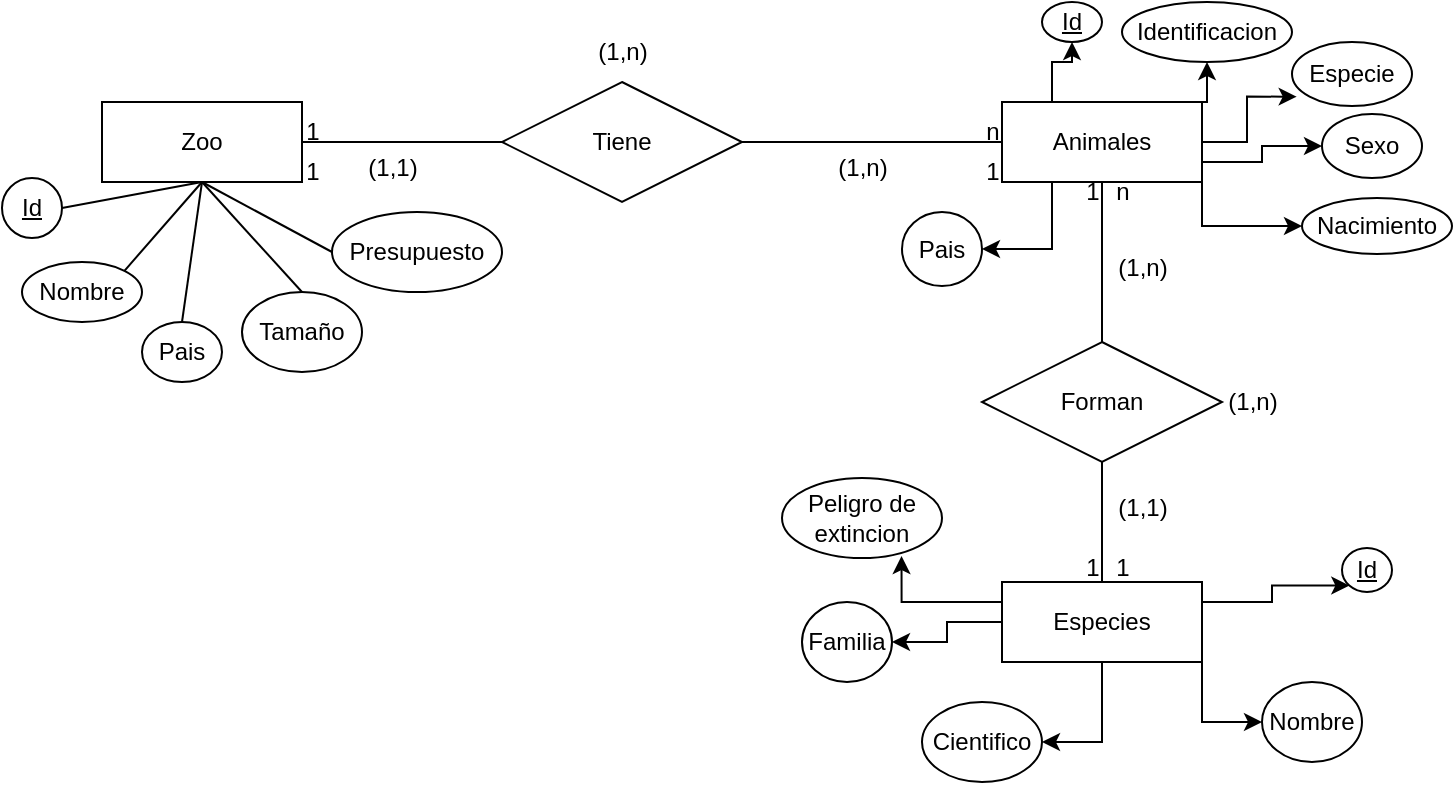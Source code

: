 <mxfile version="24.2.8" type="device">
  <diagram name="Page-1" id="5yF84tqdK_8EBoGXS93t">
    <mxGraphModel dx="746" dy="459" grid="1" gridSize="10" guides="1" tooltips="1" connect="1" arrows="1" fold="1" page="1" pageScale="1" pageWidth="850" pageHeight="1100" math="0" shadow="0">
      <root>
        <mxCell id="0" />
        <mxCell id="1" parent="0" />
        <mxCell id="IN_TH6xBvBVE4XwYqNKN-1" value="Zoo" style="whiteSpace=wrap;html=1;align=center;" vertex="1" parent="1">
          <mxGeometry x="60" y="50" width="100" height="40" as="geometry" />
        </mxCell>
        <mxCell id="IN_TH6xBvBVE4XwYqNKN-2" value="Tiene" style="shape=rhombus;perimeter=rhombusPerimeter;whiteSpace=wrap;html=1;align=center;" vertex="1" parent="1">
          <mxGeometry x="260" y="40" width="120" height="60" as="geometry" />
        </mxCell>
        <mxCell id="IN_TH6xBvBVE4XwYqNKN-3" value="" style="endArrow=none;html=1;rounded=0;exitX=1;exitY=0.5;exitDx=0;exitDy=0;entryX=0;entryY=0.5;entryDx=0;entryDy=0;" edge="1" parent="1" source="IN_TH6xBvBVE4XwYqNKN-1" target="IN_TH6xBvBVE4XwYqNKN-2">
          <mxGeometry relative="1" as="geometry">
            <mxPoint x="170" y="70" as="sourcePoint" />
            <mxPoint x="260" y="70" as="targetPoint" />
          </mxGeometry>
        </mxCell>
        <mxCell id="IN_TH6xBvBVE4XwYqNKN-46" style="edgeStyle=orthogonalEdgeStyle;rounded=0;orthogonalLoop=1;jettySize=auto;html=1;exitX=1;exitY=0.75;exitDx=0;exitDy=0;" edge="1" parent="1" source="IN_TH6xBvBVE4XwYqNKN-5" target="IN_TH6xBvBVE4XwYqNKN-39">
          <mxGeometry relative="1" as="geometry" />
        </mxCell>
        <mxCell id="IN_TH6xBvBVE4XwYqNKN-48" style="edgeStyle=orthogonalEdgeStyle;rounded=0;orthogonalLoop=1;jettySize=auto;html=1;exitX=0.25;exitY=0;exitDx=0;exitDy=0;" edge="1" parent="1" source="IN_TH6xBvBVE4XwYqNKN-5" target="IN_TH6xBvBVE4XwYqNKN-36">
          <mxGeometry relative="1" as="geometry" />
        </mxCell>
        <mxCell id="IN_TH6xBvBVE4XwYqNKN-49" style="edgeStyle=orthogonalEdgeStyle;rounded=0;orthogonalLoop=1;jettySize=auto;html=1;exitX=0.75;exitY=0;exitDx=0;exitDy=0;entryX=0.5;entryY=1;entryDx=0;entryDy=0;" edge="1" parent="1" source="IN_TH6xBvBVE4XwYqNKN-5" target="IN_TH6xBvBVE4XwYqNKN-37">
          <mxGeometry relative="1" as="geometry" />
        </mxCell>
        <mxCell id="IN_TH6xBvBVE4XwYqNKN-50" style="edgeStyle=orthogonalEdgeStyle;rounded=0;orthogonalLoop=1;jettySize=auto;html=1;exitX=1;exitY=1;exitDx=0;exitDy=0;entryX=0;entryY=0.5;entryDx=0;entryDy=0;" edge="1" parent="1" source="IN_TH6xBvBVE4XwYqNKN-5" target="IN_TH6xBvBVE4XwYqNKN-40">
          <mxGeometry relative="1" as="geometry" />
        </mxCell>
        <mxCell id="IN_TH6xBvBVE4XwYqNKN-51" style="edgeStyle=orthogonalEdgeStyle;rounded=0;orthogonalLoop=1;jettySize=auto;html=1;exitX=0.25;exitY=1;exitDx=0;exitDy=0;entryX=1;entryY=0.5;entryDx=0;entryDy=0;" edge="1" parent="1" source="IN_TH6xBvBVE4XwYqNKN-5" target="IN_TH6xBvBVE4XwYqNKN-41">
          <mxGeometry relative="1" as="geometry" />
        </mxCell>
        <mxCell id="IN_TH6xBvBVE4XwYqNKN-5" value="Animales" style="whiteSpace=wrap;html=1;align=center;" vertex="1" parent="1">
          <mxGeometry x="510" y="50" width="100" height="40" as="geometry" />
        </mxCell>
        <mxCell id="IN_TH6xBvBVE4XwYqNKN-6" value="" style="endArrow=none;html=1;rounded=0;entryX=0;entryY=0.5;entryDx=0;entryDy=0;exitX=1;exitY=0.5;exitDx=0;exitDy=0;" edge="1" parent="1" source="IN_TH6xBvBVE4XwYqNKN-2" target="IN_TH6xBvBVE4XwYqNKN-5">
          <mxGeometry relative="1" as="geometry">
            <mxPoint x="380" y="70" as="sourcePoint" />
            <mxPoint x="500" y="70" as="targetPoint" />
          </mxGeometry>
        </mxCell>
        <mxCell id="IN_TH6xBvBVE4XwYqNKN-7" value="Forman" style="shape=rhombus;perimeter=rhombusPerimeter;whiteSpace=wrap;html=1;align=center;" vertex="1" parent="1">
          <mxGeometry x="500" y="170" width="120" height="60" as="geometry" />
        </mxCell>
        <mxCell id="IN_TH6xBvBVE4XwYqNKN-8" value="" style="endArrow=none;html=1;rounded=0;exitX=0.5;exitY=1;exitDx=0;exitDy=0;entryX=0.5;entryY=0;entryDx=0;entryDy=0;" edge="1" parent="1" source="IN_TH6xBvBVE4XwYqNKN-5" target="IN_TH6xBvBVE4XwYqNKN-7">
          <mxGeometry relative="1" as="geometry">
            <mxPoint x="520" y="130" as="sourcePoint" />
            <mxPoint x="680" y="130" as="targetPoint" />
          </mxGeometry>
        </mxCell>
        <mxCell id="IN_TH6xBvBVE4XwYqNKN-58" style="edgeStyle=orthogonalEdgeStyle;rounded=0;orthogonalLoop=1;jettySize=auto;html=1;exitX=1;exitY=0.25;exitDx=0;exitDy=0;entryX=0;entryY=1;entryDx=0;entryDy=0;" edge="1" parent="1" source="IN_TH6xBvBVE4XwYqNKN-9" target="IN_TH6xBvBVE4XwYqNKN-57">
          <mxGeometry relative="1" as="geometry" />
        </mxCell>
        <mxCell id="IN_TH6xBvBVE4XwYqNKN-59" style="edgeStyle=orthogonalEdgeStyle;rounded=0;orthogonalLoop=1;jettySize=auto;html=1;exitX=1;exitY=1;exitDx=0;exitDy=0;entryX=0;entryY=0.5;entryDx=0;entryDy=0;" edge="1" parent="1" source="IN_TH6xBvBVE4XwYqNKN-9" target="IN_TH6xBvBVE4XwYqNKN-52">
          <mxGeometry relative="1" as="geometry" />
        </mxCell>
        <mxCell id="IN_TH6xBvBVE4XwYqNKN-61" style="edgeStyle=orthogonalEdgeStyle;rounded=0;orthogonalLoop=1;jettySize=auto;html=1;exitX=0.5;exitY=1;exitDx=0;exitDy=0;entryX=1;entryY=0.5;entryDx=0;entryDy=0;" edge="1" parent="1" source="IN_TH6xBvBVE4XwYqNKN-9" target="IN_TH6xBvBVE4XwYqNKN-53">
          <mxGeometry relative="1" as="geometry" />
        </mxCell>
        <mxCell id="IN_TH6xBvBVE4XwYqNKN-63" style="edgeStyle=orthogonalEdgeStyle;rounded=0;orthogonalLoop=1;jettySize=auto;html=1;exitX=0;exitY=0.5;exitDx=0;exitDy=0;entryX=1;entryY=0.5;entryDx=0;entryDy=0;" edge="1" parent="1" source="IN_TH6xBvBVE4XwYqNKN-9" target="IN_TH6xBvBVE4XwYqNKN-54">
          <mxGeometry relative="1" as="geometry" />
        </mxCell>
        <mxCell id="IN_TH6xBvBVE4XwYqNKN-9" value="Especies" style="whiteSpace=wrap;html=1;align=center;" vertex="1" parent="1">
          <mxGeometry x="510" y="290" width="100" height="40" as="geometry" />
        </mxCell>
        <mxCell id="IN_TH6xBvBVE4XwYqNKN-10" value="" style="endArrow=none;html=1;rounded=0;exitX=0.5;exitY=1;exitDx=0;exitDy=0;entryX=0.5;entryY=0;entryDx=0;entryDy=0;" edge="1" parent="1" source="IN_TH6xBvBVE4XwYqNKN-7" target="IN_TH6xBvBVE4XwYqNKN-9">
          <mxGeometry relative="1" as="geometry">
            <mxPoint x="460" y="280" as="sourcePoint" />
            <mxPoint x="620" y="280" as="targetPoint" />
          </mxGeometry>
        </mxCell>
        <mxCell id="IN_TH6xBvBVE4XwYqNKN-11" value="Id" style="ellipse;whiteSpace=wrap;html=1;align=center;fontStyle=4;" vertex="1" parent="1">
          <mxGeometry x="10" y="88" width="30" height="30" as="geometry" />
        </mxCell>
        <mxCell id="IN_TH6xBvBVE4XwYqNKN-12" value="Nombre" style="ellipse;whiteSpace=wrap;html=1;align=center;" vertex="1" parent="1">
          <mxGeometry x="20" y="130" width="60" height="30" as="geometry" />
        </mxCell>
        <mxCell id="IN_TH6xBvBVE4XwYqNKN-13" value="Pais" style="ellipse;whiteSpace=wrap;html=1;align=center;" vertex="1" parent="1">
          <mxGeometry x="80" y="160" width="40" height="30" as="geometry" />
        </mxCell>
        <mxCell id="IN_TH6xBvBVE4XwYqNKN-14" value="Tamaño" style="ellipse;whiteSpace=wrap;html=1;align=center;" vertex="1" parent="1">
          <mxGeometry x="130" y="145" width="60" height="40" as="geometry" />
        </mxCell>
        <mxCell id="IN_TH6xBvBVE4XwYqNKN-15" value="Presupuesto" style="ellipse;whiteSpace=wrap;html=1;align=center;" vertex="1" parent="1">
          <mxGeometry x="175" y="105" width="85" height="40" as="geometry" />
        </mxCell>
        <mxCell id="IN_TH6xBvBVE4XwYqNKN-16" value="(1,n)" style="text;html=1;align=center;verticalAlign=middle;resizable=0;points=[];autosize=1;strokeColor=none;fillColor=none;" vertex="1" parent="1">
          <mxGeometry x="295" y="10" width="50" height="30" as="geometry" />
        </mxCell>
        <mxCell id="IN_TH6xBvBVE4XwYqNKN-17" value="(1,n)" style="text;html=1;align=center;verticalAlign=middle;resizable=0;points=[];autosize=1;strokeColor=none;fillColor=none;" vertex="1" parent="1">
          <mxGeometry x="610" y="185" width="50" height="30" as="geometry" />
        </mxCell>
        <mxCell id="IN_TH6xBvBVE4XwYqNKN-18" value="1" style="text;html=1;align=center;verticalAlign=middle;resizable=0;points=[];autosize=1;strokeColor=none;fillColor=none;" vertex="1" parent="1">
          <mxGeometry x="150" y="50" width="30" height="30" as="geometry" />
        </mxCell>
        <mxCell id="IN_TH6xBvBVE4XwYqNKN-19" value="n" style="text;html=1;align=center;verticalAlign=middle;resizable=0;points=[];autosize=1;strokeColor=none;fillColor=none;" vertex="1" parent="1">
          <mxGeometry x="490" y="50" width="30" height="30" as="geometry" />
        </mxCell>
        <mxCell id="IN_TH6xBvBVE4XwYqNKN-20" value="1" style="text;html=1;align=center;verticalAlign=middle;resizable=0;points=[];autosize=1;strokeColor=none;fillColor=none;" vertex="1" parent="1">
          <mxGeometry x="150" y="70" width="30" height="30" as="geometry" />
        </mxCell>
        <mxCell id="IN_TH6xBvBVE4XwYqNKN-21" value="1" style="text;html=1;align=center;verticalAlign=middle;resizable=0;points=[];autosize=1;strokeColor=none;fillColor=none;" vertex="1" parent="1">
          <mxGeometry x="490" y="70" width="30" height="30" as="geometry" />
        </mxCell>
        <mxCell id="IN_TH6xBvBVE4XwYqNKN-22" value="(1,n)" style="text;html=1;align=center;verticalAlign=middle;resizable=0;points=[];autosize=1;strokeColor=none;fillColor=none;" vertex="1" parent="1">
          <mxGeometry x="415" y="68" width="50" height="30" as="geometry" />
        </mxCell>
        <mxCell id="IN_TH6xBvBVE4XwYqNKN-23" value="(1,1)" style="text;html=1;align=center;verticalAlign=middle;resizable=0;points=[];autosize=1;strokeColor=none;fillColor=none;" vertex="1" parent="1">
          <mxGeometry x="180" y="68" width="50" height="30" as="geometry" />
        </mxCell>
        <mxCell id="IN_TH6xBvBVE4XwYqNKN-24" value="1" style="text;html=1;align=center;verticalAlign=middle;resizable=0;points=[];autosize=1;strokeColor=none;fillColor=none;" vertex="1" parent="1">
          <mxGeometry x="555" y="268" width="30" height="30" as="geometry" />
        </mxCell>
        <mxCell id="IN_TH6xBvBVE4XwYqNKN-25" value="n" style="text;html=1;align=center;verticalAlign=middle;resizable=0;points=[];autosize=1;strokeColor=none;fillColor=none;" vertex="1" parent="1">
          <mxGeometry x="555" y="80" width="30" height="30" as="geometry" />
        </mxCell>
        <mxCell id="IN_TH6xBvBVE4XwYqNKN-26" value="1" style="text;html=1;align=center;verticalAlign=middle;resizable=0;points=[];autosize=1;strokeColor=none;fillColor=none;" vertex="1" parent="1">
          <mxGeometry x="540" y="80" width="30" height="30" as="geometry" />
        </mxCell>
        <mxCell id="IN_TH6xBvBVE4XwYqNKN-28" value="1" style="text;html=1;align=center;verticalAlign=middle;resizable=0;points=[];autosize=1;strokeColor=none;fillColor=none;" vertex="1" parent="1">
          <mxGeometry x="540" y="268" width="30" height="30" as="geometry" />
        </mxCell>
        <mxCell id="IN_TH6xBvBVE4XwYqNKN-29" value="(1,n)" style="text;html=1;align=center;verticalAlign=middle;resizable=0;points=[];autosize=1;strokeColor=none;fillColor=none;" vertex="1" parent="1">
          <mxGeometry x="555" y="118" width="50" height="30" as="geometry" />
        </mxCell>
        <mxCell id="IN_TH6xBvBVE4XwYqNKN-30" value="(1,1)" style="text;html=1;align=center;verticalAlign=middle;resizable=0;points=[];autosize=1;strokeColor=none;fillColor=none;" vertex="1" parent="1">
          <mxGeometry x="555" y="238" width="50" height="30" as="geometry" />
        </mxCell>
        <mxCell id="IN_TH6xBvBVE4XwYqNKN-31" value="" style="endArrow=none;html=1;rounded=0;exitX=0.5;exitY=1;exitDx=0;exitDy=0;entryX=1;entryY=0.5;entryDx=0;entryDy=0;" edge="1" parent="1" source="IN_TH6xBvBVE4XwYqNKN-1" target="IN_TH6xBvBVE4XwYqNKN-11">
          <mxGeometry relative="1" as="geometry">
            <mxPoint x="100" y="130" as="sourcePoint" />
            <mxPoint x="260" y="130" as="targetPoint" />
          </mxGeometry>
        </mxCell>
        <mxCell id="IN_TH6xBvBVE4XwYqNKN-32" value="" style="endArrow=none;html=1;rounded=0;exitX=0.5;exitY=1;exitDx=0;exitDy=0;entryX=1;entryY=0;entryDx=0;entryDy=0;" edge="1" parent="1" source="IN_TH6xBvBVE4XwYqNKN-1" target="IN_TH6xBvBVE4XwYqNKN-12">
          <mxGeometry relative="1" as="geometry">
            <mxPoint x="120" y="100" as="sourcePoint" />
            <mxPoint x="50" y="113" as="targetPoint" />
          </mxGeometry>
        </mxCell>
        <mxCell id="IN_TH6xBvBVE4XwYqNKN-33" value="" style="endArrow=none;html=1;rounded=0;entryX=0.5;entryY=0;entryDx=0;entryDy=0;" edge="1" parent="1" target="IN_TH6xBvBVE4XwYqNKN-13">
          <mxGeometry relative="1" as="geometry">
            <mxPoint x="110" y="90" as="sourcePoint" />
            <mxPoint x="60" y="123" as="targetPoint" />
          </mxGeometry>
        </mxCell>
        <mxCell id="IN_TH6xBvBVE4XwYqNKN-34" value="" style="endArrow=none;html=1;rounded=0;entryX=0.5;entryY=0;entryDx=0;entryDy=0;" edge="1" parent="1" target="IN_TH6xBvBVE4XwYqNKN-14">
          <mxGeometry relative="1" as="geometry">
            <mxPoint x="110" y="90" as="sourcePoint" />
            <mxPoint x="70" y="133" as="targetPoint" />
          </mxGeometry>
        </mxCell>
        <mxCell id="IN_TH6xBvBVE4XwYqNKN-35" value="" style="endArrow=none;html=1;rounded=0;entryX=0;entryY=0.5;entryDx=0;entryDy=0;" edge="1" parent="1" target="IN_TH6xBvBVE4XwYqNKN-15">
          <mxGeometry relative="1" as="geometry">
            <mxPoint x="110" y="90" as="sourcePoint" />
            <mxPoint x="80" y="143" as="targetPoint" />
          </mxGeometry>
        </mxCell>
        <mxCell id="IN_TH6xBvBVE4XwYqNKN-36" value="Id" style="ellipse;whiteSpace=wrap;html=1;align=center;fontStyle=4;" vertex="1" parent="1">
          <mxGeometry x="530" width="30" height="20" as="geometry" />
        </mxCell>
        <mxCell id="IN_TH6xBvBVE4XwYqNKN-37" value="Identificacion" style="ellipse;whiteSpace=wrap;html=1;align=center;" vertex="1" parent="1">
          <mxGeometry x="570" width="85" height="30" as="geometry" />
        </mxCell>
        <mxCell id="IN_TH6xBvBVE4XwYqNKN-38" value="Especie" style="ellipse;whiteSpace=wrap;html=1;align=center;" vertex="1" parent="1">
          <mxGeometry x="655" y="20" width="60" height="32" as="geometry" />
        </mxCell>
        <mxCell id="IN_TH6xBvBVE4XwYqNKN-39" value="Sexo" style="ellipse;whiteSpace=wrap;html=1;align=center;" vertex="1" parent="1">
          <mxGeometry x="670" y="56" width="50" height="32" as="geometry" />
        </mxCell>
        <mxCell id="IN_TH6xBvBVE4XwYqNKN-40" value="Nacimiento" style="ellipse;whiteSpace=wrap;html=1;align=center;" vertex="1" parent="1">
          <mxGeometry x="660" y="98" width="75" height="28" as="geometry" />
        </mxCell>
        <mxCell id="IN_TH6xBvBVE4XwYqNKN-41" value="Pais" style="ellipse;whiteSpace=wrap;html=1;align=center;" vertex="1" parent="1">
          <mxGeometry x="460" y="105" width="40" height="37" as="geometry" />
        </mxCell>
        <mxCell id="IN_TH6xBvBVE4XwYqNKN-45" style="edgeStyle=orthogonalEdgeStyle;rounded=0;orthogonalLoop=1;jettySize=auto;html=1;entryX=0.039;entryY=0.854;entryDx=0;entryDy=0;entryPerimeter=0;" edge="1" parent="1" source="IN_TH6xBvBVE4XwYqNKN-5" target="IN_TH6xBvBVE4XwYqNKN-38">
          <mxGeometry relative="1" as="geometry" />
        </mxCell>
        <mxCell id="IN_TH6xBvBVE4XwYqNKN-52" value="Nombre" style="ellipse;whiteSpace=wrap;html=1;align=center;" vertex="1" parent="1">
          <mxGeometry x="640" y="340" width="50" height="40" as="geometry" />
        </mxCell>
        <mxCell id="IN_TH6xBvBVE4XwYqNKN-53" value="Cientifico" style="ellipse;whiteSpace=wrap;html=1;align=center;" vertex="1" parent="1">
          <mxGeometry x="470" y="350" width="60" height="40" as="geometry" />
        </mxCell>
        <mxCell id="IN_TH6xBvBVE4XwYqNKN-54" value="Familia" style="ellipse;whiteSpace=wrap;html=1;align=center;" vertex="1" parent="1">
          <mxGeometry x="410" y="300" width="45" height="40" as="geometry" />
        </mxCell>
        <mxCell id="IN_TH6xBvBVE4XwYqNKN-55" value="Peligro de&lt;div&gt;extincion&lt;/div&gt;" style="ellipse;whiteSpace=wrap;html=1;align=center;" vertex="1" parent="1">
          <mxGeometry x="400" y="238" width="80" height="40" as="geometry" />
        </mxCell>
        <mxCell id="IN_TH6xBvBVE4XwYqNKN-57" value="Id" style="ellipse;whiteSpace=wrap;html=1;align=center;fontStyle=4;" vertex="1" parent="1">
          <mxGeometry x="680" y="273" width="25" height="22" as="geometry" />
        </mxCell>
        <mxCell id="IN_TH6xBvBVE4XwYqNKN-64" style="edgeStyle=orthogonalEdgeStyle;rounded=0;orthogonalLoop=1;jettySize=auto;html=1;exitX=0;exitY=0.25;exitDx=0;exitDy=0;entryX=0.747;entryY=0.975;entryDx=0;entryDy=0;entryPerimeter=0;" edge="1" parent="1" source="IN_TH6xBvBVE4XwYqNKN-9" target="IN_TH6xBvBVE4XwYqNKN-55">
          <mxGeometry relative="1" as="geometry" />
        </mxCell>
      </root>
    </mxGraphModel>
  </diagram>
</mxfile>
